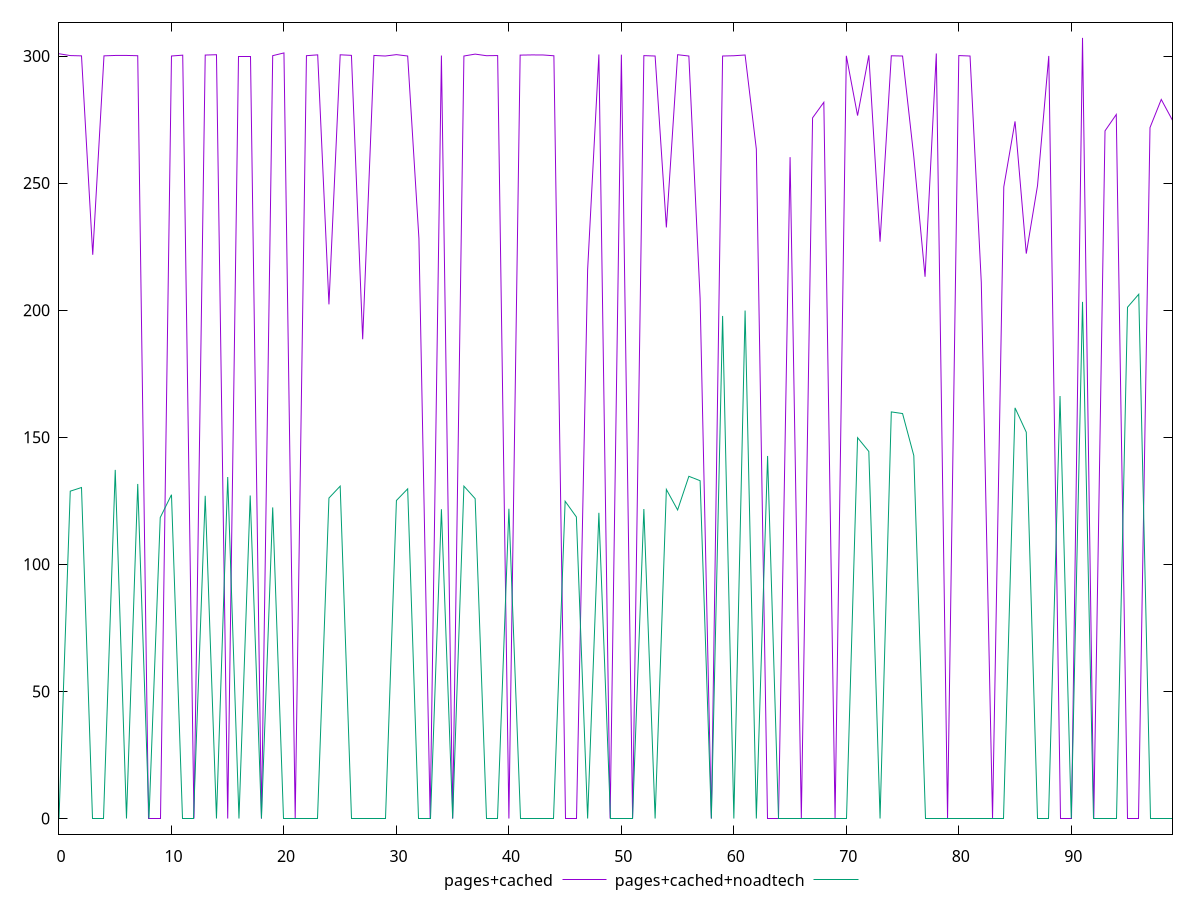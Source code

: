 reset

$pagesCached <<EOF
0 300.894
1 300.17
2 300.058
3 221.7970004081726
4 300.066
5 300.216
6 300.222
7 300.116
8 0
9 0
10 300.004
11 300.336
12 0
13 300.376
14 300.51
15 0
16 300
17 300
18 0
19 300.14
20 301.21
21 0
22 300.13
23 300.456
24 202.2940001487732
25 300.48
26 300.256
27 188.55299949645996
28 300.22
29 300
30 300.54
31 300
32 228.20900011062622
33 0
34 300.178
35 0
36 300
37 300.748
38 300.124
39 300.18
40 0
41 300.356
42 300.426
43 300.416
44 300.096
45 0
46 0
47 215.92199993133545
48 300.606
49 0
50 300.532
51 0
52 300.15
53 300
54 232.55399990081787
55 300.508
56 300
57 204.6449999809265
58 0
59 300
60 300.108
61 300.398
62 263.3730001449585
63 0
64 0
65 260.22199964523315
66 0
67 275.67000007629395
68 281.79900074005127
69 0
70 300.08
71 276.5579996109009
72 300.278
73 226.95199966430664
74 300.09
75 300
76 260.3489999771118
77 213.15399980545044
78 300.994
79 0
80 300.172
81 300
82 210.9089994430542
83 0
84 248.51200008392334
85 274.2819995880127
86 222.2669997215271
87 249.02699995040894
88 300.03
89 0
90 0
91 307.122
92 0
93 270.5449995994568
94 276.985999584198
95 0
96 0
97 271.84200048446655
98 282.91100025177
99 274.6859998703003
EOF

$pagesCachedNoadtech <<EOF
0 0
1 128.79099988937378
2 130.22800016403198
3 0
4 0
5 137.1710000038147
6 0
7 131.62500047683716
8 0
9 118.40199995040894
10 127.39799976348877
11 0
12 0
13 126.9520001411438
14 0
15 134.35400009155273
16 0
17 127.10099935531616
18 0
19 122.40999984741211
20 0
21 0
22 0
23 0
24 126.08799982070923
25 130.77400064468384
26 0
27 0
28 0
29 0
30 125.12899971008301
31 129.70800018310547
32 0
33 0
34 121.6859998703003
35 0
36 130.7779998779297
37 125.8439998626709
38 0
39 0
40 121.8730001449585
41 0
42 0
43 0
44 0
45 124.83100032806396
46 118.64299964904785
47 0
48 120.2660002708435
49 0
50 0
51 0
52 121.76200008392334
53 0
54 129.4839997291565
55 121.4040002822876
56 134.64200019836426
57 132.90500020980835
58 0
59 197.73099946975708
60 0
61 199.84899997711182
62 0
63 142.6549997329712
64 0
65 0
66 0
67 0
68 0
69 0
70 0
71 149.83599996566772
72 144.41799974441528
73 0
74 159.97399997711182
75 159.32900047302246
76 142.77600002288818
77 0
78 0
79 0
80 0
81 0
82 0
83 0
84 0
85 161.56899976730347
86 151.97700023651123
87 0
88 0
89 166.22100019454956
90 0
91 203.2669997215271
92 0
93 0
94 0
95 201.15500020980835
96 206.27600002288818
97 0
98 0
99 0
EOF

set key outside below
set xrange [0:99]
set yrange [-6.142440000000001:313.26444000000004]
set trange [-6.142440000000001:313.26444000000004]
set terminal svg size 640, 520 enhanced background rgb 'white'
set output "report_00018_2021-02-10T15-25-16.877Z/uses-rel-preconnect/comparison/line/1_vs_2.svg"

plot $pagesCached title "pages+cached" with line, \
     $pagesCachedNoadtech title "pages+cached+noadtech" with line

reset
